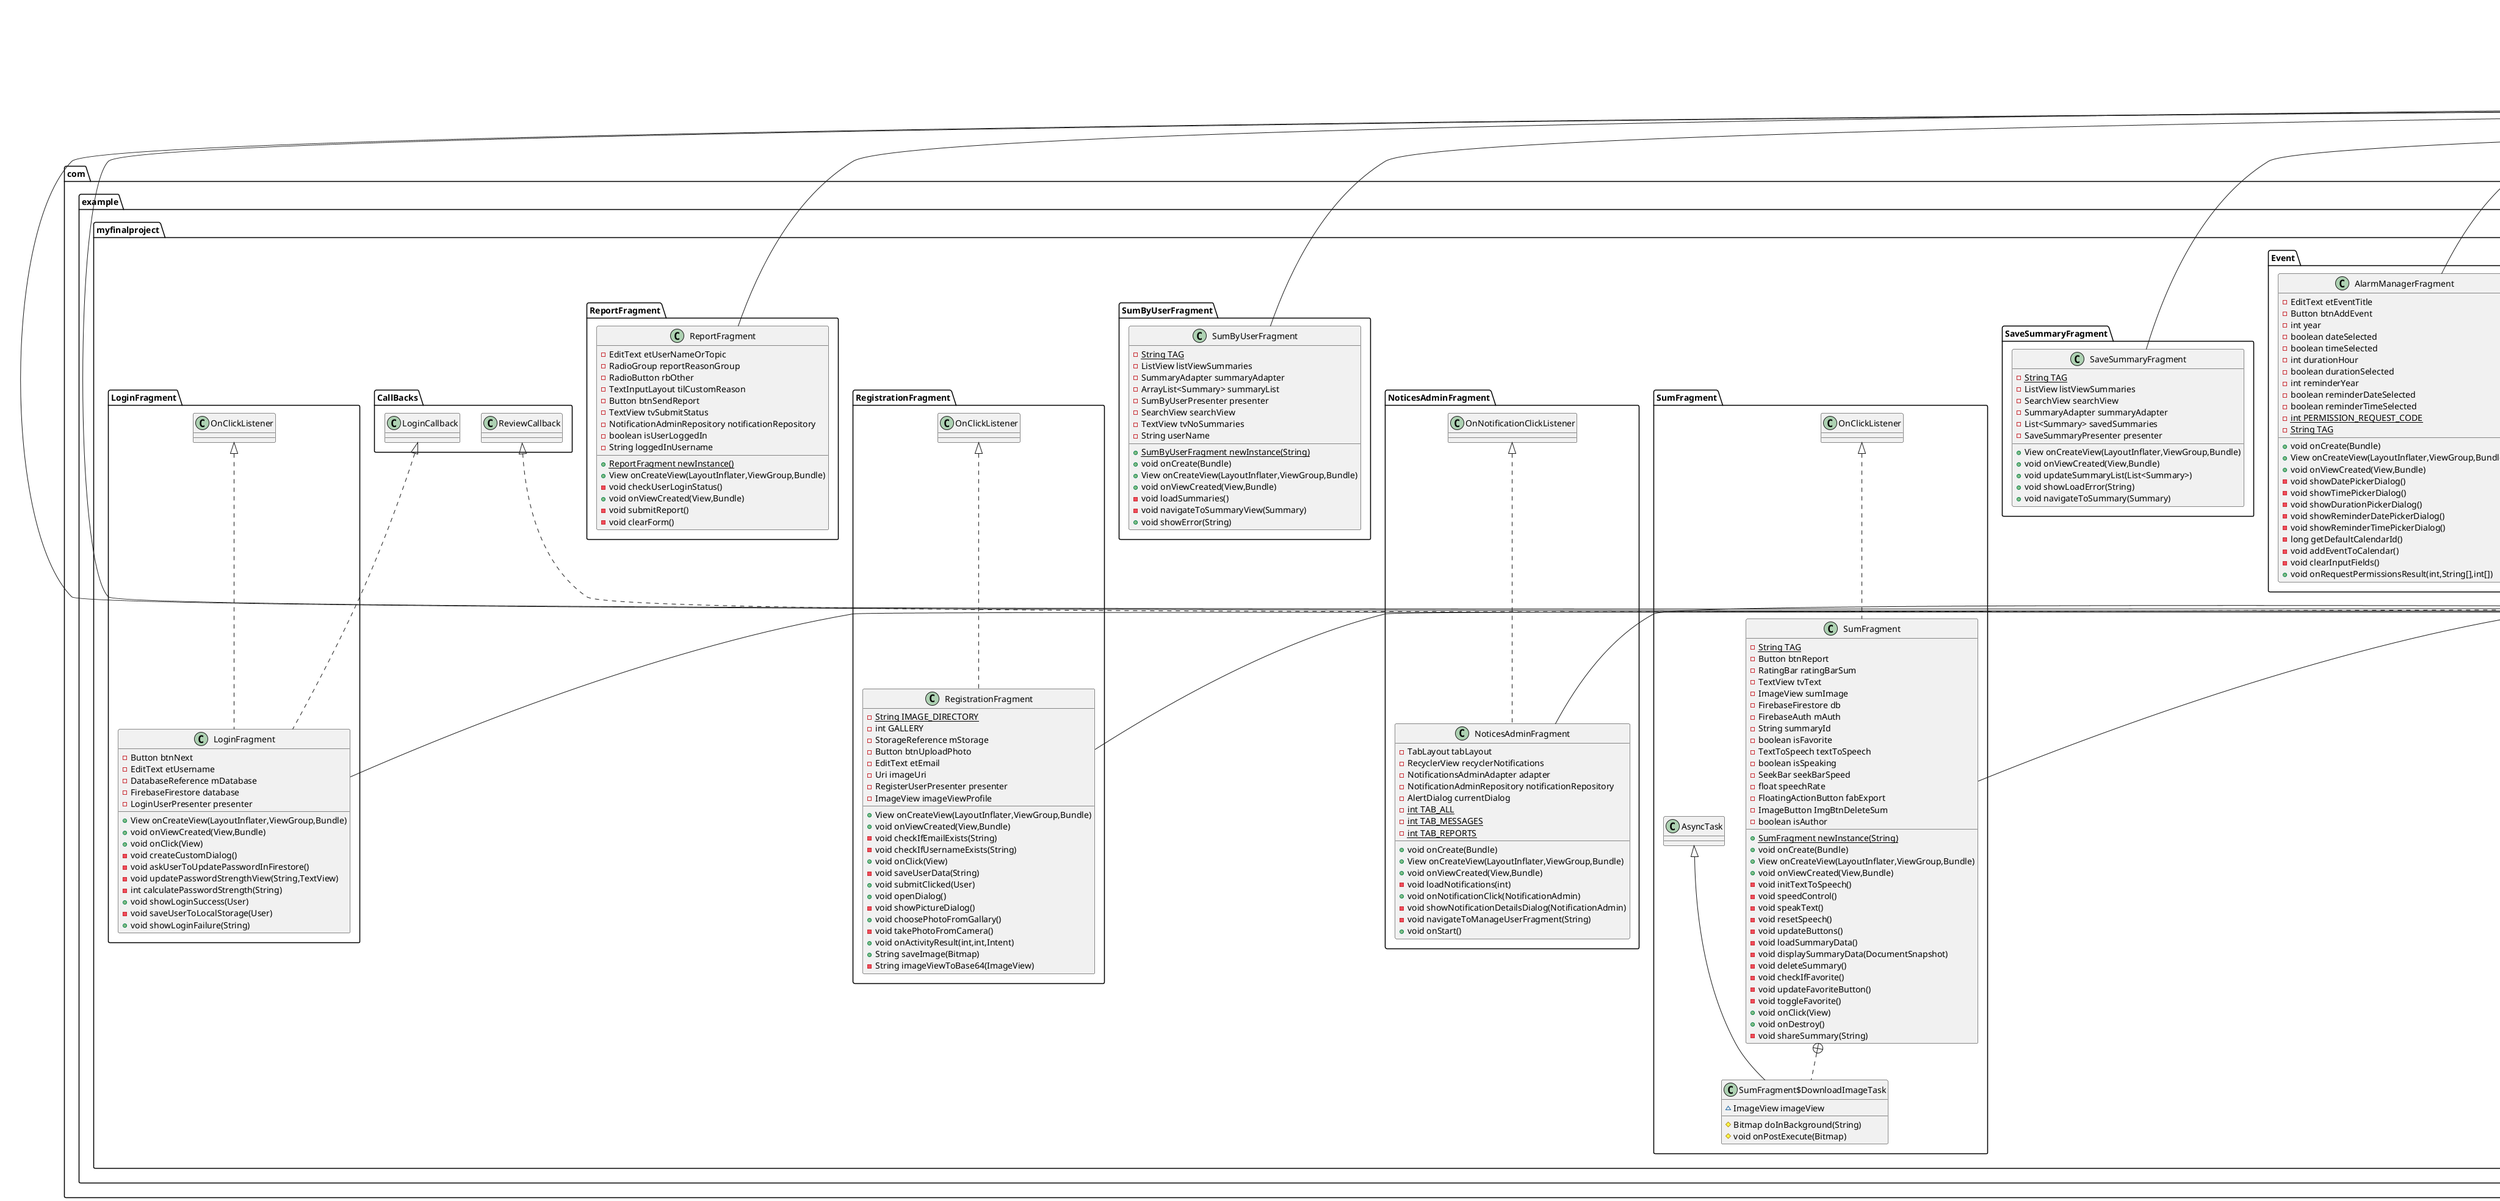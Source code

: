@startuml
class com.example.myfinalproject.ChooseSumFragment.ChooseSumFragment {
- Button btnAdd
- ListView listViewSummaries
- SummaryAdapter summaryAdapter
- ArrayList<Summary> summaryList
- ChooseSumPresenter chooseSumPresenter
- SearchView searchView
- String selectedClass
- ArrayList<Summary> fullSummaryList
- TextView tvNoSummaries
+ void onCreate(Bundle)
+ View onCreateView(LayoutInflater,ViewGroup,Bundle)
+ void onViewCreated(View,Bundle)
+ void onClick(View)
- void loadSummaries()
- void showSum(Summary)
}


class com.example.myfinalproject.AdminFragment.AdminFragment {
- Button btnSend
- TextView tvNumUsers
+ {static} AdminFragment newInstance()
+ void onCreate(Bundle)
+ View onCreateView(LayoutInflater,ViewGroup,Bundle)
+ void onViewCreated(View,Bundle)
- void navigateToUserProfile(String)
+ void onClick(View)
}


class com.example.myfinalproject.ChooseClassFragment.ChooseClassFragment {
+ {static} ChooseClassFragment newInstance()
+ void onCreate(Bundle)
+ View onCreateView(LayoutInflater,ViewGroup,Bundle)
+ void onViewCreated(View,Bundle)
}

class com.example.myfinalproject.ChooseProfessionFragment.ChooseProfessionFragment {
- RecyclerView recyclerProfessions
- ProfessionAdapter adapter
- TabLayout tabLayout
- SearchView searchView
- LinearLayout emptyState
- TextView tvSubtitle
- String selectedClass
+ {static} ChooseProfessionFragment newInstance()
+ void onCreate(Bundle)
+ View onCreateView(LayoutInflater,ViewGroup,Bundle)
+ void onViewCreated(View,Bundle)
- List<Profession> createProfessionsList()
- void checkForEmptyState()
+ void onProfessionClick(Profession)
}


class com.example.myfinalproject.ManageUserFragment.ManageUserFragment {
- int badPoints
- TextView tvBadPoints
- Button btnAddPoint
- User currentUser
- String userId
- ImageView imgUserProfile
+ {static} ManageUserFragment newInstance()
+ void onCreate(Bundle)
+ View onCreateView(LayoutInflater,ViewGroup,Bundle)
+ void onViewCreated(View,Bundle)
+ void onClick(View)
- void updateBadPointsInDatabase()
- void updateBadPointsText()
- void loadProfilePicture(String)
- void loadUserByUsername(String)
}


class com.example.myfinalproject.UserProfileFragment.UserProfileFragment {
- TextView tvEmail
- Button btnShowSummaries
- ImageView imageView
- UserProfilePresenter presenter
- EditText etEmail
- {static} String IMAGE_DIRECTORY
- int GALLERY
- User currentUser
- ImageView currentDialogImageView
- EditText currentDialogBirthDateEditText
+ View onCreateView(LayoutInflater,ViewGroup,Bundle)
+ void onViewCreated(View,Bundle)
- void createCustomDialog()
- String imageViewToBase64(ImageView)
+ void displayUserData(User)
+ void onClick(View)
+ void submitClicked(User)
- void showPictureDialog()
+ void choosePhotoFromGallary()
- void takePhotoFromCamera()
+ void onActivityResult(int,int,Intent)
+ String saveImage(Bitmap)
+ void showError(String)
+ void onLogOutSuccess()
+ void onDeleteSuccess()
+ void openDialog()
+ void onResume()
}


class com.example.myfinalproject.AdminLoginFragment.AdminLoginFragment {
- Button btnContinue
- EditText etAdmin
+ View onCreateView(LayoutInflater,ViewGroup,Bundle)
+ void onViewCreated(View,Bundle)
+ void onClick(View)
}


class com.example.myfinalproject.ChooseUserFragment.ChooseUserFragment {
- ListView listViewUsers
- UserAdapter userAdapter
- ArrayList<User> userList
- ChooseUserPresenter presenter
- SearchView searchView
- ArrayList<User> fullUserList
+ void onCreate(Bundle)
+ View onCreateView(LayoutInflater,ViewGroup,Bundle)
+ void onViewCreated(View,Bundle)
- void navigateToReportFragment(User)
- void navigateToSummaryByUserFragment(User)
- void navigateToMessagesFragment(User)
+ void onUsersLoaded(List<User>)
+ void onUsersLoadError(String)
+ void onUsersFiltered(List<User>)
+ {static} ChooseUserFragment newInstance()
}


class com.example.myfinalproject.Timer.TimerFragment {
- TextView tvTimerDisplay
- EditText etHours
- Button btnStart
- SwitchMaterial switchNotification
- TimerPresenter presenter
+ View onCreateView(LayoutInflater,ViewGroup,Bundle)
- void inputValidation(EditText)
+ void onStart()
+ void onStop()
+ void updateTimerDisplay(long)
+ void updateButtonStates(boolean)
+ void resetButtonStates()
+ void setStopContinueButtonText(String)
+ void setStopContinueButtonEnabled(boolean)
+ void setStartButtonEnabled(boolean)
+ void showMessage(String)
+ void clearInputFields()
+ int getHours()
+ int getMinutes()
+ int getSeconds()
+ String getNotificationTime()
+ boolean isNotificationEnabled()
- int parseInputField(EditText,int)
}


class com.example.myfinalproject.Utils.Validator {
+ {static} String isValidUsername(String)
+ {static} String isValidPassword(String)
+ {static} String isValidEmail(String)
+ {static} String isValidPhone(String)
+ {static} String isValidBirthDate(String)
+ {static} String isValidImageProfile(String)
}

class com.example.myfinalproject.ContactUsFragment.ContactUsFragment {
- EditText etUserName
- RadioGroup contactReasonGroup
- RadioButton rbOther
- TextInputLayout tilCustomReason
- Button btnSendContact
- TextView tvSubmitStatus
- NotificationAdminRepository notificationRepository
- boolean isUserLoggedIn
- String loggedInUsername
+ {static} ContactUsFragment newInstance()
+ View onCreateView(LayoutInflater,ViewGroup,Bundle)
- void checkUserLoginStatus()
+ void onViewCreated(View,Bundle)
- void sendMessage()
- void clearForm()
}


class com.example.myfinalproject.LoginFragment.LoginFragment {
- Button btnNext
- EditText etUsername
- DatabaseReference mDatabase
- FirebaseFirestore database
- LoginUserPresenter presenter
+ View onCreateView(LayoutInflater,ViewGroup,Bundle)
+ void onViewCreated(View,Bundle)
+ void onClick(View)
- void createCustomDialog()
- void askUserToUpdatePasswordInFirestore()
- void updatePasswordStrengthView(String,TextView)
- int calculatePasswordStrength(String)
+ void showLoginSuccess(User)
- void saveUserToLocalStorage(User)
+ void showLoginFailure(String)
}


class com.example.myfinalproject.WritingSumFragment.WritingSumFragment {
- {static} String IMAGE_DIRECTORY
- int GALLERY
- Button btnUploadPhoto
- SummaryPresenter summaryPresenter
- EditText etSummaryTitle
- ImageView imageViewSummary
- MaterialCardView writeSummaryCard
- String selectedClass
- Summary summary
- boolean isWriteMode
+ void onCreate(Bundle)
+ View onCreateView(LayoutInflater,ViewGroup,Bundle)
+ void onViewCreated(View,Bundle)
- void showWriteMode()
- void showUploadMode()
+ void onClick(View)
- boolean validateInputs()
- void saveSummaryData()
- String bitmapToBase64(Bitmap)
- void showToast(String)
- void showPictureDialog()
+ void choosePhotoFromGallary()
- void takePhotoFromCamera()
+ void onActivityResult(int,int,Intent)
+ String saveImage(Bitmap)
- void createCustomDialog()
}


class com.example.myfinalproject.Event.AlarmManagerFragment {
- EditText etEventTitle
- Button btnAddEvent
- int year
- boolean dateSelected
- boolean timeSelected
- int durationHour
- boolean durationSelected
- int reminderYear
- boolean reminderDateSelected
- boolean reminderTimeSelected
- {static} int PERMISSION_REQUEST_CODE
- {static} String TAG
+ void onCreate(Bundle)
+ View onCreateView(LayoutInflater,ViewGroup,Bundle)
+ void onViewCreated(View,Bundle)
- void showDatePickerDialog()
- void showTimePickerDialog()
- void showDurationPickerDialog()
- void showReminderDatePickerDialog()
- void showReminderTimePickerDialog()
- long getDefaultCalendarId()
- void addEventToCalendar()
- void clearInputFields()
+ void onRequestPermissionsResult(int,String[],int[])
}


class com.example.myfinalproject.SaveSummaryFragment.SaveSummaryFragment {
- {static} String TAG
- ListView listViewSummaries
- SearchView searchView
- SummaryAdapter summaryAdapter
- List<Summary> savedSummaries
- SaveSummaryPresenter presenter
+ View onCreateView(LayoutInflater,ViewGroup,Bundle)
+ void onViewCreated(View,Bundle)
+ void updateSummaryList(List<Summary>)
+ void showLoadError(String)
+ void navigateToSummary(Summary)
}


class com.example.myfinalproject.SumFragment.SumFragment {
- {static} String TAG
- Button btnReport
- RatingBar ratingBarSum
- TextView tvText
- ImageView sumImage
- FirebaseFirestore db
- FirebaseAuth mAuth
- String summaryId
- boolean isFavorite
- TextToSpeech textToSpeech
- boolean isSpeaking
- SeekBar seekBarSpeed
- float speechRate
- FloatingActionButton fabExport
- ImageButton ImgBtnDeleteSum
- boolean isAuthor
+ {static} SumFragment newInstance(String)
+ void onCreate(Bundle)
+ View onCreateView(LayoutInflater,ViewGroup,Bundle)
+ void onViewCreated(View,Bundle)
- void initTextToSpeech()
- void speedControl()
- void speakText()
- void resetSpeech()
- void updateButtons()
- void loadSummaryData()
- void displaySummaryData(DocumentSnapshot)
- void deleteSummary()
- void checkIfFavorite()
- void updateFavoriteButton()
- void toggleFavorite()
+ void onClick(View)
+ void onDestroy()
- void shareSummary(String)
}


class com.example.myfinalproject.SumFragment.SumFragment$DownloadImageTask {
~ ImageView imageView
# Bitmap doInBackground(String)
# void onPostExecute(Bitmap)
}


class com.example.myfinalproject.NoticesAdminFragment.NoticesAdminFragment {
- TabLayout tabLayout
- RecyclerView recyclerNotifications
- NotificationsAdminAdapter adapter
- NotificationAdminRepository notificationRepository
- AlertDialog currentDialog
- {static} int TAB_ALL
- {static} int TAB_MESSAGES
- {static} int TAB_REPORTS
+ void onCreate(Bundle)
+ View onCreateView(LayoutInflater,ViewGroup,Bundle)
+ void onViewCreated(View,Bundle)
- void loadNotifications(int)
+ void onNotificationClick(NotificationAdmin)
- void showNotificationDetailsDialog(NotificationAdmin)
- void navigateToManageUserFragment(String)
+ void onStart()
}


class com.example.myfinalproject.SumByUserFragment.SumByUserFragment {
- {static} String TAG
- ListView listViewSummaries
- SummaryAdapter summaryAdapter
- ArrayList<Summary> summaryList
- SumByUserPresenter presenter
- SearchView searchView
- TextView tvNoSummaries
- String userName
+ {static} SumByUserFragment newInstance(String)
+ void onCreate(Bundle)
+ View onCreateView(LayoutInflater,ViewGroup,Bundle)
+ void onViewCreated(View,Bundle)
- void loadSummaries()
- void navigateToSummaryView(Summary)
+ void showError(String)
}


class com.example.myfinalproject.RegistrationFragment.RegistrationFragment {
- {static} String IMAGE_DIRECTORY
- int GALLERY
- StorageReference mStorage
- Button btnUploadPhoto
- EditText etEmail
- Uri imageUri
- RegisterUserPresenter presenter
- ImageView imageViewProfile
+ View onCreateView(LayoutInflater,ViewGroup,Bundle)
+ void onViewCreated(View,Bundle)
- void checkIfEmailExists(String)
- void checkIfUsernameExists(String)
+ void onClick(View)
- void saveUserData(String)
+ void submitClicked(User)
+ void openDialog()
- void showPictureDialog()
+ void choosePhotoFromGallary()
- void takePhotoFromCamera()
+ void onActivityResult(int,int,Intent)
+ String saveImage(Bitmap)
- String imageViewToBase64(ImageView)
}


class com.example.myfinalproject.SumReviewFragment.SumReviewFragment {
- {static} String TAG
- RecyclerView rvReviews
- ReviewAdapter reviewAdapter
- List<Review> reviewList
- TextView tvReviewsCount
- EditText etReviewText
- RatingBar ratingBar
- Button btnSubmitReview
- String summaryId
- float initialRating
- FirebaseFirestore db
- FirebaseAuth mAuth
- boolean hasReviewed
- ListenerRegistration reviewsListener
+ {static} SumReviewFragment newInstance(String)
+ void onCreate(Bundle)
+ View onCreateView(LayoutInflater,ViewGroup,Bundle)
+ void onResume()
+ void onPause()
- void fetchCurrentUserName()
- void processReviewsSnapshot(QuerySnapshot)
- void checkIfUserReviewed()
- void enableReviewForm()
- void disableReviewForm()
- void submitReview()
- void updateAverageRating()
+ void onDeleteReview(Review,int)
+ void onEditReview(Review,int)
+ void onSaveChanges(Review,int,String,float)
+ float calculateAverageRating()
}


class com.example.myfinalproject.ReportFragment.ReportFragment {
- EditText etUserNameOrTopic
- RadioGroup reportReasonGroup
- RadioButton rbOther
- TextInputLayout tilCustomReason
- Button btnSendReport
- TextView tvSubmitStatus
- NotificationAdminRepository notificationRepository
- boolean isUserLoggedIn
- String loggedInUsername
+ {static} ReportFragment newInstance()
+ View onCreateView(LayoutInflater,ViewGroup,Bundle)
- void checkUserLoginStatus()
+ void onViewCreated(View,Bundle)
- void submitReport()
- void clearForm()
}




com.example.myfinalproject.ChooseSumFragment.OnClickListener <|.. com.example.myfinalproject.ChooseSumFragment.ChooseSumFragment
androidx.fragment.app.Fragment <|-- com.example.myfinalproject.ChooseSumFragment.ChooseSumFragment
com.example.myfinalproject.AdminFragment.OnClickListener <|.. com.example.myfinalproject.AdminFragment.AdminFragment
androidx.fragment.app.Fragment <|-- com.example.myfinalproject.AdminFragment.AdminFragment
androidx.fragment.app.Fragment <|-- com.example.myfinalproject.ChooseClassFragment.ChooseClassFragment
com.example.myfinalproject.ChooseProfessionFragment.ProfessionClickListener <|.. com.example.myfinalproject.ChooseProfessionFragment.ChooseProfessionFragment
androidx.fragment.app.Fragment <|-- com.example.myfinalproject.ChooseProfessionFragment.ChooseProfessionFragment
com.example.myfinalproject.ManageUserFragment.OnClickListener <|.. com.example.myfinalproject.ManageUserFragment.ManageUserFragment
androidx.fragment.app.Fragment <|-- com.example.myfinalproject.ManageUserFragment.ManageUserFragment
com.example.myfinalproject.UserProfileFragment.OnClickListener <|.. com.example.myfinalproject.UserProfileFragment.UserProfileFragment
androidx.fragment.app.Fragment <|-- com.example.myfinalproject.UserProfileFragment.UserProfileFragment
com.example.myfinalproject.AdminLoginFragment.OnClickListener <|.. com.example.myfinalproject.AdminLoginFragment.AdminLoginFragment
androidx.fragment.app.Fragment <|-- com.example.myfinalproject.AdminLoginFragment.AdminLoginFragment
androidx.fragment.app.Fragment <|-- com.example.myfinalproject.ChooseUserFragment.ChooseUserFragment
androidx.fragment.app.Fragment <|-- com.example.myfinalproject.Timer.TimerFragment
androidx.fragment.app.Fragment <|-- com.example.myfinalproject.ContactUsFragment.ContactUsFragment
com.example.myfinalproject.LoginFragment.OnClickListener <|.. com.example.myfinalproject.LoginFragment.LoginFragment
com.example.myfinalproject.CallBacks.LoginCallback <|.. com.example.myfinalproject.LoginFragment.LoginFragment
androidx.fragment.app.Fragment <|-- com.example.myfinalproject.LoginFragment.LoginFragment
com.example.myfinalproject.WritingSumFragment.OnClickListener <|.. com.example.myfinalproject.WritingSumFragment.WritingSumFragment
androidx.fragment.app.Fragment <|-- com.example.myfinalproject.WritingSumFragment.WritingSumFragment
androidx.fragment.app.Fragment <|-- com.example.myfinalproject.Event.AlarmManagerFragment
androidx.fragment.app.Fragment <|-- com.example.myfinalproject.SaveSummaryFragment.SaveSummaryFragment
com.example.myfinalproject.SumFragment.OnClickListener <|.. com.example.myfinalproject.SumFragment.SumFragment
androidx.fragment.app.Fragment <|-- com.example.myfinalproject.SumFragment.SumFragment
com.example.myfinalproject.SumFragment.SumFragment +.. com.example.myfinalproject.SumFragment.SumFragment$DownloadImageTask
com.example.myfinalproject.SumFragment.AsyncTask <|-- com.example.myfinalproject.SumFragment.SumFragment$DownloadImageTask
com.example.myfinalproject.NoticesAdminFragment.OnNotificationClickListener <|.. com.example.myfinalproject.NoticesAdminFragment.NoticesAdminFragment
androidx.fragment.app.Fragment <|-- com.example.myfinalproject.NoticesAdminFragment.NoticesAdminFragment
androidx.fragment.app.Fragment <|-- com.example.myfinalproject.SumByUserFragment.SumByUserFragment
com.example.myfinalproject.RegistrationFragment.OnClickListener <|.. com.example.myfinalproject.RegistrationFragment.RegistrationFragment
androidx.fragment.app.Fragment <|-- com.example.myfinalproject.RegistrationFragment.RegistrationFragment
com.example.myfinalproject.CallBacks.ReviewCallback <|.. com.example.myfinalproject.SumReviewFragment.SumReviewFragment
androidx.fragment.app.Fragment <|-- com.example.myfinalproject.SumReviewFragment.SumReviewFragment
androidx.fragment.app.Fragment <|-- com.example.myfinalproject.ReportFragment.ReportFragment
@enduml
